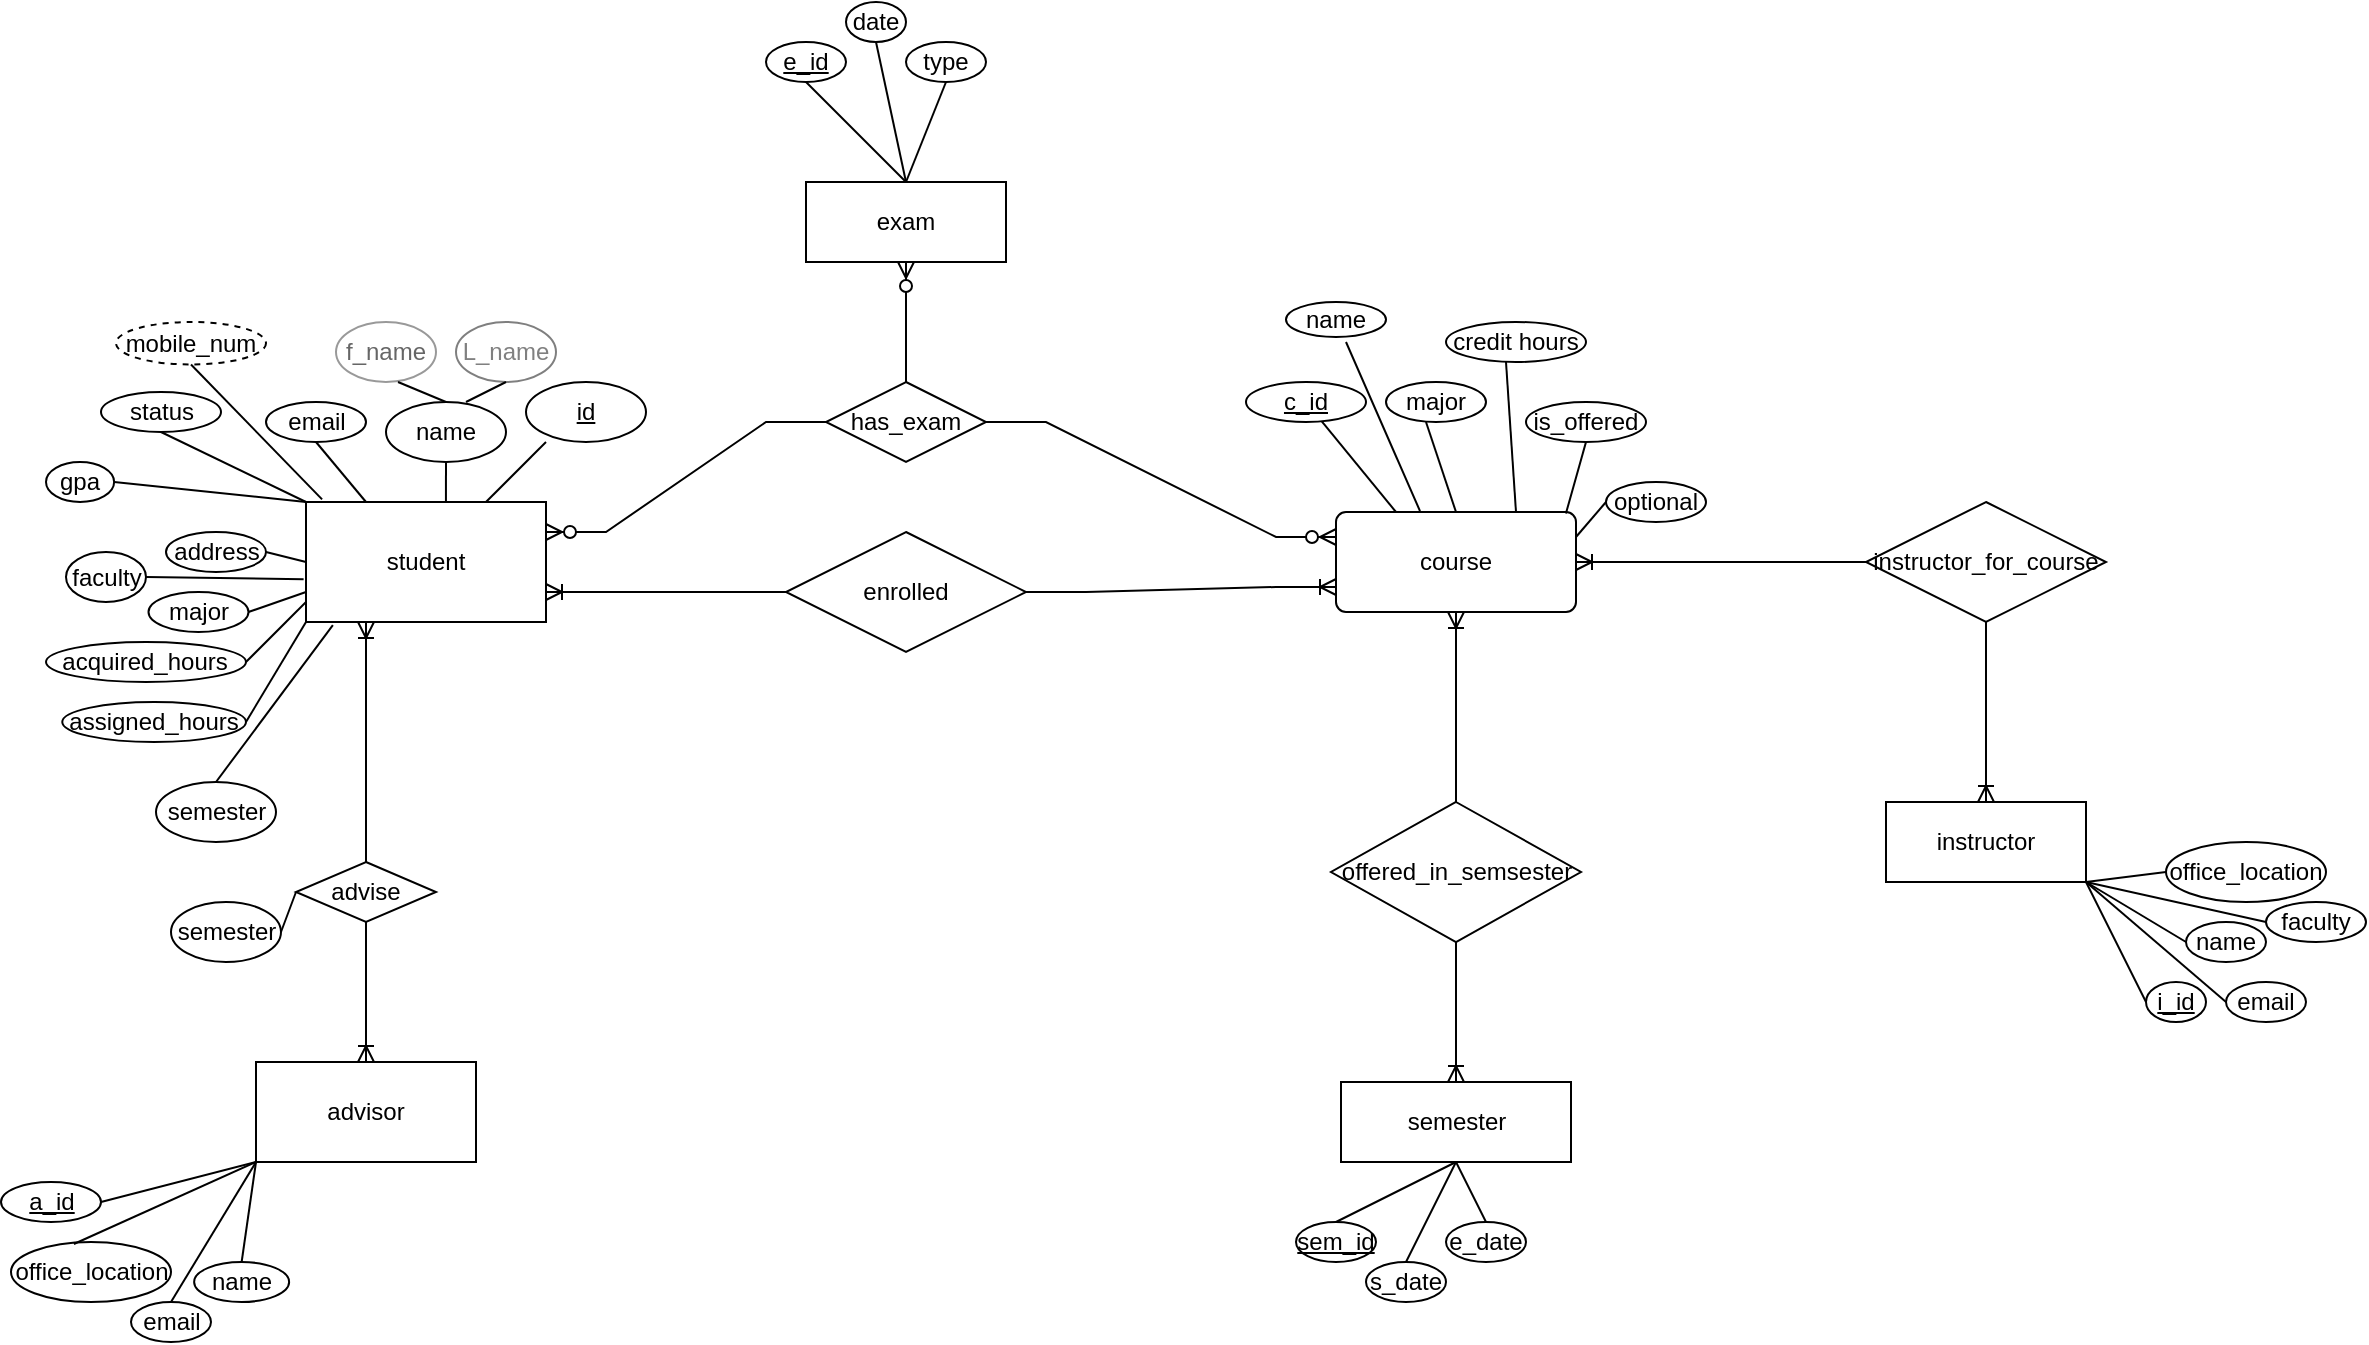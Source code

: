 <mxfile version="26.2.6">
  <diagram name="Page-1" id="XjCpb390zubgaoJemEW_">
    <mxGraphModel dx="2492" dy="1562" grid="1" gridSize="10" guides="1" tooltips="1" connect="1" arrows="1" fold="1" page="1" pageScale="1" pageWidth="1100" pageHeight="850" math="0" shadow="0">
      <root>
        <mxCell id="0" />
        <mxCell id="1" parent="0" />
        <mxCell id="NXqy39h1b81ChxN3Mg2q-48" value="" style="fontSize=12;html=1;endArrow=ERoneToMany;rounded=0;exitX=0.5;exitY=0;exitDx=0;exitDy=0;movable=1;resizable=1;rotatable=1;deletable=1;editable=1;locked=0;connectable=1;elbow=vertical;entryX=0.25;entryY=1;entryDx=0;entryDy=0;" edge="1" parent="1" source="NXqy39h1b81ChxN3Mg2q-46" target="3sptjTlRXnZytQL2yX10-6">
          <mxGeometry width="100" height="100" relative="1" as="geometry">
            <mxPoint x="-470" y="340" as="sourcePoint" />
            <mxPoint x="-570" y="170" as="targetPoint" />
          </mxGeometry>
        </mxCell>
        <mxCell id="3sptjTlRXnZytQL2yX10-6" value="" style="rounded=0;whiteSpace=wrap;html=1;" parent="1" vertex="1">
          <mxGeometry x="-720" y="120" width="120" height="60" as="geometry" />
        </mxCell>
        <mxCell id="3sptjTlRXnZytQL2yX10-8" value="student" style="text;html=1;align=center;verticalAlign=middle;whiteSpace=wrap;rounded=0;" parent="1" vertex="1">
          <mxGeometry x="-690" y="135" width="60" height="30" as="geometry" />
        </mxCell>
        <mxCell id="3sptjTlRXnZytQL2yX10-9" value="" style="ellipse;whiteSpace=wrap;html=1;" parent="1" vertex="1">
          <mxGeometry x="-610" y="60" width="60" height="30" as="geometry" />
        </mxCell>
        <mxCell id="3sptjTlRXnZytQL2yX10-16" style="edgeStyle=none;rounded=0;orthogonalLoop=1;jettySize=auto;html=1;exitX=0;exitY=1;exitDx=0;exitDy=0;" parent="1" source="3sptjTlRXnZytQL2yX10-11" target="3sptjTlRXnZytQL2yX10-11" edge="1">
          <mxGeometry relative="1" as="geometry" />
        </mxCell>
        <mxCell id="3sptjTlRXnZytQL2yX10-21" value="" style="endArrow=none;html=1;rounded=0;" parent="1" source="3sptjTlRXnZytQL2yX10-6" edge="1">
          <mxGeometry width="50" height="50" relative="1" as="geometry">
            <mxPoint x="-610" y="110" as="sourcePoint" />
            <mxPoint x="-600" y="90" as="targetPoint" />
            <Array as="points" />
          </mxGeometry>
        </mxCell>
        <mxCell id="3sptjTlRXnZytQL2yX10-22" value="" style="ellipse;whiteSpace=wrap;html=1;" parent="1" vertex="1">
          <mxGeometry x="-680" y="70" width="60" height="30" as="geometry" />
        </mxCell>
        <mxCell id="3sptjTlRXnZytQL2yX10-23" value="name" style="text;html=1;align=center;verticalAlign=middle;whiteSpace=wrap;rounded=0;" parent="1" vertex="1">
          <mxGeometry x="-675" y="75" width="50" height="20" as="geometry" />
        </mxCell>
        <mxCell id="3sptjTlRXnZytQL2yX10-24" style="edgeStyle=none;rounded=0;orthogonalLoop=1;jettySize=auto;html=1;exitX=0;exitY=1;exitDx=0;exitDy=0;" parent="1" source="3sptjTlRXnZytQL2yX10-23" target="3sptjTlRXnZytQL2yX10-23" edge="1">
          <mxGeometry relative="1" as="geometry" />
        </mxCell>
        <mxCell id="3sptjTlRXnZytQL2yX10-26" value="f_name" style="text;html=1;align=center;verticalAlign=middle;whiteSpace=wrap;rounded=0;" parent="1" vertex="1">
          <mxGeometry x="-710" y="30" width="60" height="30" as="geometry" />
        </mxCell>
        <mxCell id="3sptjTlRXnZytQL2yX10-27" value="L_name" style="text;html=1;align=center;verticalAlign=middle;whiteSpace=wrap;rounded=0;" parent="1" vertex="1">
          <mxGeometry x="-650" y="30" width="60" height="30" as="geometry" />
        </mxCell>
        <mxCell id="3sptjTlRXnZytQL2yX10-29" value="" style="ellipse;whiteSpace=wrap;html=1;opacity=50;" parent="1" vertex="1">
          <mxGeometry x="-645" y="30" width="50" height="30" as="geometry" />
        </mxCell>
        <mxCell id="3sptjTlRXnZytQL2yX10-30" value="" style="ellipse;whiteSpace=wrap;html=1;opacity=40;" parent="1" vertex="1">
          <mxGeometry x="-705" y="30" width="50" height="30" as="geometry" />
        </mxCell>
        <mxCell id="3sptjTlRXnZytQL2yX10-36" value="" style="endArrow=none;html=1;rounded=0;entryX=0.5;entryY=1;entryDx=0;entryDy=0;" parent="1" edge="1" target="3sptjTlRXnZytQL2yX10-29">
          <mxGeometry width="50" height="50" relative="1" as="geometry">
            <mxPoint x="-640" y="70" as="sourcePoint" />
            <mxPoint x="-630" y="60" as="targetPoint" />
          </mxGeometry>
        </mxCell>
        <mxCell id="3sptjTlRXnZytQL2yX10-37" value="" style="endArrow=none;html=1;rounded=0;exitX=0.5;exitY=0;exitDx=0;exitDy=0;" parent="1" source="3sptjTlRXnZytQL2yX10-22" edge="1">
          <mxGeometry width="50" height="50" relative="1" as="geometry">
            <mxPoint x="-686" y="70" as="sourcePoint" />
            <mxPoint x="-674" y="60" as="targetPoint" />
          </mxGeometry>
        </mxCell>
        <mxCell id="3sptjTlRXnZytQL2yX10-11" value="&lt;u&gt;id&lt;/u&gt;" style="text;html=1;align=center;verticalAlign=middle;whiteSpace=wrap;rounded=0;" parent="1" vertex="1">
          <mxGeometry x="-610" y="60" width="60" height="30" as="geometry" />
        </mxCell>
        <mxCell id="3sptjTlRXnZytQL2yX10-39" value="" style="endArrow=none;html=1;rounded=0;exitX=0.583;exitY=0;exitDx=0;exitDy=0;exitPerimeter=0;" parent="1" source="3sptjTlRXnZytQL2yX10-6" edge="1">
          <mxGeometry width="50" height="50" relative="1" as="geometry">
            <mxPoint x="-660" y="110" as="sourcePoint" />
            <mxPoint x="-650" y="100" as="targetPoint" />
          </mxGeometry>
        </mxCell>
        <mxCell id="3sptjTlRXnZytQL2yX10-40" value="" style="ellipse;whiteSpace=wrap;html=1;" parent="1" vertex="1">
          <mxGeometry x="-740" y="70" width="50" height="20" as="geometry" />
        </mxCell>
        <mxCell id="3sptjTlRXnZytQL2yX10-41" value="email" style="text;html=1;align=center;verticalAlign=middle;whiteSpace=wrap;rounded=0;" parent="1" vertex="1">
          <mxGeometry x="-737.5" y="72.5" width="45" height="15" as="geometry" />
        </mxCell>
        <mxCell id="3sptjTlRXnZytQL2yX10-44" value="" style="endArrow=none;html=1;rounded=0;exitX=0.25;exitY=0;exitDx=0;exitDy=0;entryX=0.5;entryY=1;entryDx=0;entryDy=0;" parent="1" source="3sptjTlRXnZytQL2yX10-6" target="3sptjTlRXnZytQL2yX10-40" edge="1">
          <mxGeometry width="50" height="50" relative="1" as="geometry">
            <mxPoint x="-740" y="130" as="sourcePoint" />
            <mxPoint x="-690" y="80" as="targetPoint" />
          </mxGeometry>
        </mxCell>
        <mxCell id="3sptjTlRXnZytQL2yX10-47" value="" style="ellipse;whiteSpace=wrap;html=1;" parent="1" vertex="1">
          <mxGeometry x="-790" y="135" width="50" height="20" as="geometry" />
        </mxCell>
        <mxCell id="3sptjTlRXnZytQL2yX10-48" value="address" style="text;html=1;align=center;verticalAlign=middle;whiteSpace=wrap;rounded=0;" parent="1" vertex="1">
          <mxGeometry x="-781.25" y="140" width="32.5" height="10" as="geometry" />
        </mxCell>
        <mxCell id="3sptjTlRXnZytQL2yX10-49" value="" style="endArrow=none;html=1;rounded=0;exitX=0;exitY=0.5;exitDx=0;exitDy=0;entryX=1;entryY=0.5;entryDx=0;entryDy=0;" parent="1" source="3sptjTlRXnZytQL2yX10-6" target="3sptjTlRXnZytQL2yX10-47" edge="1">
          <mxGeometry width="50" height="50" relative="1" as="geometry">
            <mxPoint x="-790" y="200" as="sourcePoint" />
            <mxPoint x="-740" y="150" as="targetPoint" />
          </mxGeometry>
        </mxCell>
        <mxCell id="3sptjTlRXnZytQL2yX10-50" value="" style="ellipse;whiteSpace=wrap;html=1;" parent="1" vertex="1">
          <mxGeometry x="-840" y="145" width="40" height="25" as="geometry" />
        </mxCell>
        <mxCell id="3sptjTlRXnZytQL2yX10-51" value="faculty" style="text;html=1;align=center;verticalAlign=middle;whiteSpace=wrap;rounded=0;" parent="1" vertex="1">
          <mxGeometry x="-832.5" y="150" width="25" height="15" as="geometry" />
        </mxCell>
        <mxCell id="3sptjTlRXnZytQL2yX10-52" value="" style="endArrow=none;html=1;rounded=0;entryX=-0.01;entryY=0.643;entryDx=0;entryDy=0;entryPerimeter=0;exitX=1;exitY=0.5;exitDx=0;exitDy=0;" parent="1" source="3sptjTlRXnZytQL2yX10-50" target="3sptjTlRXnZytQL2yX10-6" edge="1">
          <mxGeometry width="50" height="50" relative="1" as="geometry">
            <mxPoint x="-827.5" y="220" as="sourcePoint" />
            <mxPoint x="-777.5" y="170" as="targetPoint" />
          </mxGeometry>
        </mxCell>
        <mxCell id="3sptjTlRXnZytQL2yX10-53" value="" style="ellipse;whiteSpace=wrap;html=1;" parent="1" vertex="1">
          <mxGeometry x="-798.75" y="165" width="50" height="20" as="geometry" />
        </mxCell>
        <mxCell id="3sptjTlRXnZytQL2yX10-54" value="major" style="text;html=1;align=center;verticalAlign=middle;whiteSpace=wrap;rounded=0;" parent="1" vertex="1">
          <mxGeometry x="-785" y="170" width="22.5" height="10" as="geometry" />
        </mxCell>
        <mxCell id="3sptjTlRXnZytQL2yX10-55" value="" style="endArrow=none;html=1;rounded=0;exitX=1;exitY=0.5;exitDx=0;exitDy=0;" parent="1" source="3sptjTlRXnZytQL2yX10-53" edge="1">
          <mxGeometry width="50" height="50" relative="1" as="geometry">
            <mxPoint x="-770" y="215" as="sourcePoint" />
            <mxPoint x="-720" y="165" as="targetPoint" />
          </mxGeometry>
        </mxCell>
        <mxCell id="3sptjTlRXnZytQL2yX10-56" value="" style="ellipse;whiteSpace=wrap;html=1;" parent="1" vertex="1">
          <mxGeometry x="-850" y="190" width="100" height="20" as="geometry" />
        </mxCell>
        <mxCell id="3sptjTlRXnZytQL2yX10-57" value="acquired_hours" style="text;html=1;align=center;verticalAlign=middle;whiteSpace=wrap;rounded=0;" parent="1" vertex="1">
          <mxGeometry x="-807.5" y="197.5" width="12.5" height="5" as="geometry" />
        </mxCell>
        <mxCell id="3sptjTlRXnZytQL2yX10-58" value="" style="endArrow=none;html=1;rounded=0;" parent="1" edge="1">
          <mxGeometry width="50" height="50" relative="1" as="geometry">
            <mxPoint x="-750" y="200" as="sourcePoint" />
            <mxPoint x="-720" y="170" as="targetPoint" />
          </mxGeometry>
        </mxCell>
        <mxCell id="3sptjTlRXnZytQL2yX10-59" value="" style="ellipse;whiteSpace=wrap;html=1;" parent="1" vertex="1">
          <mxGeometry x="-841.87" y="220" width="91.87" height="20" as="geometry" />
        </mxCell>
        <mxCell id="3sptjTlRXnZytQL2yX10-60" value="assigned_hours" style="text;html=1;align=center;verticalAlign=middle;whiteSpace=wrap;rounded=0;" parent="1" vertex="1">
          <mxGeometry x="-815.93" y="215" width="40" height="30" as="geometry" />
        </mxCell>
        <mxCell id="3sptjTlRXnZytQL2yX10-62" value="" style="endArrow=none;html=1;rounded=0;entryX=0;entryY=1;entryDx=0;entryDy=0;" parent="1" target="3sptjTlRXnZytQL2yX10-6" edge="1">
          <mxGeometry width="50" height="50" relative="1" as="geometry">
            <mxPoint x="-750" y="230" as="sourcePoint" />
            <mxPoint x="-700" y="180" as="targetPoint" />
          </mxGeometry>
        </mxCell>
        <mxCell id="3sptjTlRXnZytQL2yX10-63" value="" style="ellipse;whiteSpace=wrap;html=1;" parent="1" vertex="1">
          <mxGeometry x="-795" y="260" width="60" height="30" as="geometry" />
        </mxCell>
        <mxCell id="3sptjTlRXnZytQL2yX10-64" value="semester" style="text;html=1;align=center;verticalAlign=middle;whiteSpace=wrap;rounded=0;" parent="1" vertex="1">
          <mxGeometry x="-787.5" y="267.5" width="45" height="15" as="geometry" />
        </mxCell>
        <mxCell id="3sptjTlRXnZytQL2yX10-65" value="" style="endArrow=none;html=1;rounded=0;exitX=0.5;exitY=0;exitDx=0;exitDy=0;entryX=0.112;entryY=1.026;entryDx=0;entryDy=0;entryPerimeter=0;" parent="1" source="3sptjTlRXnZytQL2yX10-63" target="3sptjTlRXnZytQL2yX10-6" edge="1">
          <mxGeometry width="50" height="50" relative="1" as="geometry">
            <mxPoint x="-720" y="230" as="sourcePoint" />
            <mxPoint x="-670" y="180" as="targetPoint" />
          </mxGeometry>
        </mxCell>
        <mxCell id="3sptjTlRXnZytQL2yX10-70" value="mobile_num" style="ellipse;whiteSpace=wrap;html=1;align=center;dashed=1;" parent="1" vertex="1">
          <mxGeometry x="-815" y="30" width="75" height="21.25" as="geometry" />
        </mxCell>
        <mxCell id="3sptjTlRXnZytQL2yX10-71" value="" style="endArrow=none;html=1;rounded=0;exitX=0.5;exitY=1;exitDx=0;exitDy=0;entryX=0.067;entryY=-0.022;entryDx=0;entryDy=0;entryPerimeter=0;" parent="1" source="3sptjTlRXnZytQL2yX10-70" target="3sptjTlRXnZytQL2yX10-6" edge="1">
          <mxGeometry width="50" height="50" relative="1" as="geometry">
            <mxPoint x="-620" y="220" as="sourcePoint" />
            <mxPoint x="-570" y="170" as="targetPoint" />
          </mxGeometry>
        </mxCell>
        <mxCell id="NXqy39h1b81ChxN3Mg2q-1" value="course" style="rounded=1;arcSize=10;whiteSpace=wrap;html=1;align=center;" vertex="1" parent="1">
          <mxGeometry x="-205" y="125" width="120" height="50" as="geometry" />
        </mxCell>
        <mxCell id="NXqy39h1b81ChxN3Mg2q-2" value="&lt;u&gt;c_id&lt;/u&gt;" style="ellipse;whiteSpace=wrap;html=1;align=center;" vertex="1" parent="1">
          <mxGeometry x="-250" y="60" width="60" height="20" as="geometry" />
        </mxCell>
        <mxCell id="NXqy39h1b81ChxN3Mg2q-4" value="" style="endArrow=none;html=1;rounded=0;exitX=0.25;exitY=0;exitDx=0;exitDy=0;" edge="1" parent="1" source="NXqy39h1b81ChxN3Mg2q-1" target="NXqy39h1b81ChxN3Mg2q-2">
          <mxGeometry width="50" height="50" relative="1" as="geometry">
            <mxPoint x="-270" y="135" as="sourcePoint" />
            <mxPoint x="-220" y="85" as="targetPoint" />
          </mxGeometry>
        </mxCell>
        <mxCell id="NXqy39h1b81ChxN3Mg2q-5" value="name" style="ellipse;whiteSpace=wrap;html=1;align=center;" vertex="1" parent="1">
          <mxGeometry x="-230" y="20" width="50" height="17.5" as="geometry" />
        </mxCell>
        <mxCell id="NXqy39h1b81ChxN3Mg2q-6" value="major" style="ellipse;whiteSpace=wrap;html=1;align=center;" vertex="1" parent="1">
          <mxGeometry x="-180" y="60" width="50" height="20" as="geometry" />
        </mxCell>
        <mxCell id="NXqy39h1b81ChxN3Mg2q-7" value="credit hours" style="ellipse;whiteSpace=wrap;html=1;align=center;" vertex="1" parent="1">
          <mxGeometry x="-150" y="30" width="70" height="20" as="geometry" />
        </mxCell>
        <mxCell id="NXqy39h1b81ChxN3Mg2q-9" value="is_offered" style="ellipse;whiteSpace=wrap;html=1;align=center;" vertex="1" parent="1">
          <mxGeometry x="-110" y="70" width="60" height="20" as="geometry" />
        </mxCell>
        <mxCell id="NXqy39h1b81ChxN3Mg2q-10" value="" style="endArrow=none;html=1;rounded=0;exitX=0.35;exitY=-0.009;exitDx=0;exitDy=0;exitPerimeter=0;" edge="1" parent="1" source="NXqy39h1b81ChxN3Mg2q-1">
          <mxGeometry width="50" height="50" relative="1" as="geometry">
            <mxPoint x="-230" y="97.5" as="sourcePoint" />
            <mxPoint x="-200" y="40" as="targetPoint" />
          </mxGeometry>
        </mxCell>
        <mxCell id="NXqy39h1b81ChxN3Mg2q-11" value="" style="endArrow=none;html=1;rounded=0;exitX=0.5;exitY=0;exitDx=0;exitDy=0;" edge="1" parent="1" source="NXqy39h1b81ChxN3Mg2q-1">
          <mxGeometry width="50" height="50" relative="1" as="geometry">
            <mxPoint x="-210" y="130" as="sourcePoint" />
            <mxPoint x="-160" y="80" as="targetPoint" />
          </mxGeometry>
        </mxCell>
        <mxCell id="NXqy39h1b81ChxN3Mg2q-12" value="" style="endArrow=none;html=1;rounded=0;exitX=0.75;exitY=0;exitDx=0;exitDy=0;" edge="1" parent="1" source="NXqy39h1b81ChxN3Mg2q-1">
          <mxGeometry width="50" height="50" relative="1" as="geometry">
            <mxPoint x="-170" y="100" as="sourcePoint" />
            <mxPoint x="-120" y="50" as="targetPoint" />
          </mxGeometry>
        </mxCell>
        <mxCell id="NXqy39h1b81ChxN3Mg2q-13" value="" style="endArrow=none;html=1;rounded=0;exitX=0.958;exitY=0.015;exitDx=0;exitDy=0;exitPerimeter=0;" edge="1" parent="1" source="NXqy39h1b81ChxN3Mg2q-1">
          <mxGeometry width="50" height="50" relative="1" as="geometry">
            <mxPoint x="-110" y="120" as="sourcePoint" />
            <mxPoint x="-80" y="90" as="targetPoint" />
          </mxGeometry>
        </mxCell>
        <mxCell id="NXqy39h1b81ChxN3Mg2q-14" value="optional" style="ellipse;whiteSpace=wrap;html=1;align=center;" vertex="1" parent="1">
          <mxGeometry x="-70" y="110" width="50" height="20" as="geometry" />
        </mxCell>
        <mxCell id="NXqy39h1b81ChxN3Mg2q-15" value="" style="endArrow=none;html=1;rounded=0;exitX=1;exitY=0.25;exitDx=0;exitDy=0;" edge="1" parent="1" source="NXqy39h1b81ChxN3Mg2q-1">
          <mxGeometry width="50" height="50" relative="1" as="geometry">
            <mxPoint x="-120" y="170" as="sourcePoint" />
            <mxPoint x="-70" y="120" as="targetPoint" />
          </mxGeometry>
        </mxCell>
        <mxCell id="NXqy39h1b81ChxN3Mg2q-16" value="enrolled" style="shape=rhombus;perimeter=rhombusPerimeter;whiteSpace=wrap;html=1;align=center;" vertex="1" parent="1">
          <mxGeometry x="-480" y="135" width="120" height="60" as="geometry" />
        </mxCell>
        <mxCell id="NXqy39h1b81ChxN3Mg2q-18" value="" style="edgeStyle=entityRelationEdgeStyle;fontSize=12;html=1;endArrow=ERoneToMany;rounded=0;exitX=0;exitY=0.5;exitDx=0;exitDy=0;entryX=1;entryY=0.75;entryDx=0;entryDy=0;" edge="1" parent="1" source="NXqy39h1b81ChxN3Mg2q-16" target="3sptjTlRXnZytQL2yX10-6">
          <mxGeometry width="100" height="100" relative="1" as="geometry">
            <mxPoint x="-420" y="210" as="sourcePoint" />
            <mxPoint x="-320" y="110" as="targetPoint" />
          </mxGeometry>
        </mxCell>
        <mxCell id="NXqy39h1b81ChxN3Mg2q-19" value="" style="edgeStyle=entityRelationEdgeStyle;fontSize=12;html=1;endArrow=ERoneToMany;rounded=0;exitX=1;exitY=0.5;exitDx=0;exitDy=0;entryX=0;entryY=0.75;entryDx=0;entryDy=0;" edge="1" parent="1" source="NXqy39h1b81ChxN3Mg2q-16" target="NXqy39h1b81ChxN3Mg2q-1">
          <mxGeometry width="100" height="100" relative="1" as="geometry">
            <mxPoint x="-420" y="210" as="sourcePoint" />
            <mxPoint x="-320" y="110" as="targetPoint" />
          </mxGeometry>
        </mxCell>
        <mxCell id="NXqy39h1b81ChxN3Mg2q-20" value="semester" style="whiteSpace=wrap;html=1;align=center;" vertex="1" parent="1">
          <mxGeometry x="-202.5" y="410" width="115" height="40" as="geometry" />
        </mxCell>
        <mxCell id="NXqy39h1b81ChxN3Mg2q-21" value="&lt;u&gt;sem_id&lt;/u&gt;" style="ellipse;whiteSpace=wrap;html=1;align=center;" vertex="1" parent="1">
          <mxGeometry x="-225" y="480" width="40" height="20" as="geometry" />
        </mxCell>
        <mxCell id="NXqy39h1b81ChxN3Mg2q-22" value="s_date" style="ellipse;whiteSpace=wrap;html=1;align=center;" vertex="1" parent="1">
          <mxGeometry x="-190" y="500" width="40" height="20" as="geometry" />
        </mxCell>
        <mxCell id="NXqy39h1b81ChxN3Mg2q-23" value="e_date" style="ellipse;whiteSpace=wrap;html=1;align=center;" vertex="1" parent="1">
          <mxGeometry x="-150" y="480" width="40" height="20" as="geometry" />
        </mxCell>
        <mxCell id="NXqy39h1b81ChxN3Mg2q-25" value="" style="endArrow=none;html=1;rounded=0;exitX=0.5;exitY=0;exitDx=0;exitDy=0;" edge="1" parent="1" source="NXqy39h1b81ChxN3Mg2q-21">
          <mxGeometry width="50" height="50" relative="1" as="geometry">
            <mxPoint x="-210" y="460" as="sourcePoint" />
            <mxPoint x="-145" y="450" as="targetPoint" />
          </mxGeometry>
        </mxCell>
        <mxCell id="NXqy39h1b81ChxN3Mg2q-26" value="" style="endArrow=none;html=1;rounded=0;entryX=0.5;entryY=1;entryDx=0;entryDy=0;exitX=0.5;exitY=0;exitDx=0;exitDy=0;" edge="1" parent="1" source="NXqy39h1b81ChxN3Mg2q-22" target="NXqy39h1b81ChxN3Mg2q-20">
          <mxGeometry width="50" height="50" relative="1" as="geometry">
            <mxPoint x="-210" y="460" as="sourcePoint" />
            <mxPoint x="-160" y="410" as="targetPoint" />
          </mxGeometry>
        </mxCell>
        <mxCell id="NXqy39h1b81ChxN3Mg2q-27" value="" style="endArrow=none;html=1;rounded=0;entryX=0.5;entryY=1;entryDx=0;entryDy=0;exitX=0.5;exitY=0;exitDx=0;exitDy=0;" edge="1" parent="1" source="NXqy39h1b81ChxN3Mg2q-23" target="NXqy39h1b81ChxN3Mg2q-20">
          <mxGeometry width="50" height="50" relative="1" as="geometry">
            <mxPoint x="-210" y="460" as="sourcePoint" />
            <mxPoint x="-160" y="410" as="targetPoint" />
          </mxGeometry>
        </mxCell>
        <mxCell id="NXqy39h1b81ChxN3Mg2q-28" value="offered_in_semsester" style="shape=rhombus;perimeter=rhombusPerimeter;whiteSpace=wrap;html=1;align=center;" vertex="1" parent="1">
          <mxGeometry x="-207.5" y="270" width="125" height="70" as="geometry" />
        </mxCell>
        <mxCell id="NXqy39h1b81ChxN3Mg2q-31" value="" style="fontSize=12;html=1;endArrow=ERoneToMany;rounded=0;entryX=0.5;entryY=1;entryDx=0;entryDy=0;exitX=0.5;exitY=0;exitDx=0;exitDy=0;" edge="1" parent="1" source="NXqy39h1b81ChxN3Mg2q-28" target="NXqy39h1b81ChxN3Mg2q-1">
          <mxGeometry width="100" height="100" relative="1" as="geometry">
            <mxPoint x="-150" y="230" as="sourcePoint" />
            <mxPoint x="-150" y="250" as="targetPoint" />
          </mxGeometry>
        </mxCell>
        <mxCell id="NXqy39h1b81ChxN3Mg2q-32" value="" style="fontSize=12;html=1;endArrow=ERoneToMany;rounded=0;entryX=0.5;entryY=0;entryDx=0;entryDy=0;exitX=0.5;exitY=1;exitDx=0;exitDy=0;" edge="1" parent="1" source="NXqy39h1b81ChxN3Mg2q-28" target="NXqy39h1b81ChxN3Mg2q-20">
          <mxGeometry width="100" height="100" relative="1" as="geometry">
            <mxPoint x="-320" y="380.0" as="sourcePoint" />
            <mxPoint x="-332.5" y="470" as="targetPoint" />
          </mxGeometry>
        </mxCell>
        <mxCell id="NXqy39h1b81ChxN3Mg2q-34" value="advisor" style="whiteSpace=wrap;html=1;align=center;" vertex="1" parent="1">
          <mxGeometry x="-745" y="400" width="110" height="50" as="geometry" />
        </mxCell>
        <mxCell id="NXqy39h1b81ChxN3Mg2q-35" value="&lt;u&gt;a_id&lt;/u&gt;" style="ellipse;whiteSpace=wrap;html=1;align=center;" vertex="1" parent="1">
          <mxGeometry x="-872.5" y="460" width="50" height="20" as="geometry" />
        </mxCell>
        <mxCell id="NXqy39h1b81ChxN3Mg2q-36" value="email" style="ellipse;whiteSpace=wrap;html=1;align=center;" vertex="1" parent="1">
          <mxGeometry x="-807.5" y="520" width="40" height="20" as="geometry" />
        </mxCell>
        <mxCell id="NXqy39h1b81ChxN3Mg2q-37" value="name" style="ellipse;whiteSpace=wrap;html=1;align=center;" vertex="1" parent="1">
          <mxGeometry x="-775.93" y="500" width="47.5" height="20" as="geometry" />
        </mxCell>
        <mxCell id="NXqy39h1b81ChxN3Mg2q-38" value="office_location" style="ellipse;whiteSpace=wrap;html=1;align=center;" vertex="1" parent="1">
          <mxGeometry x="-867.5" y="490" width="80" height="30" as="geometry" />
        </mxCell>
        <mxCell id="NXqy39h1b81ChxN3Mg2q-40" value="" style="endArrow=none;html=1;rounded=0;exitX=1;exitY=0.5;exitDx=0;exitDy=0;entryX=0;entryY=1;entryDx=0;entryDy=0;" edge="1" parent="1" source="NXqy39h1b81ChxN3Mg2q-35" target="NXqy39h1b81ChxN3Mg2q-34">
          <mxGeometry width="50" height="50" relative="1" as="geometry">
            <mxPoint x="-745" y="460" as="sourcePoint" />
            <mxPoint x="-695" y="410" as="targetPoint" />
          </mxGeometry>
        </mxCell>
        <mxCell id="NXqy39h1b81ChxN3Mg2q-41" value="" style="endArrow=none;html=1;rounded=0;entryX=0;entryY=1;entryDx=0;entryDy=0;exitX=0.393;exitY=0.033;exitDx=0;exitDy=0;exitPerimeter=0;" edge="1" parent="1" source="NXqy39h1b81ChxN3Mg2q-38" target="NXqy39h1b81ChxN3Mg2q-34">
          <mxGeometry width="50" height="50" relative="1" as="geometry">
            <mxPoint x="-750" y="490" as="sourcePoint" />
            <mxPoint x="-700" y="440" as="targetPoint" />
          </mxGeometry>
        </mxCell>
        <mxCell id="NXqy39h1b81ChxN3Mg2q-42" value="" style="endArrow=none;html=1;rounded=0;exitX=0.5;exitY=0;exitDx=0;exitDy=0;entryX=0;entryY=1;entryDx=0;entryDy=0;" edge="1" parent="1" source="NXqy39h1b81ChxN3Mg2q-36" target="NXqy39h1b81ChxN3Mg2q-34">
          <mxGeometry width="50" height="50" relative="1" as="geometry">
            <mxPoint x="-725" y="510" as="sourcePoint" />
            <mxPoint x="-700" y="450" as="targetPoint" />
          </mxGeometry>
        </mxCell>
        <mxCell id="NXqy39h1b81ChxN3Mg2q-43" value="" style="endArrow=none;html=1;rounded=0;entryX=0;entryY=1;entryDx=0;entryDy=0;exitX=0.5;exitY=0;exitDx=0;exitDy=0;" edge="1" parent="1" source="NXqy39h1b81ChxN3Mg2q-37" target="NXqy39h1b81ChxN3Mg2q-34">
          <mxGeometry width="50" height="50" relative="1" as="geometry">
            <mxPoint x="-749" y="530" as="sourcePoint" />
            <mxPoint x="-625" y="460" as="targetPoint" />
          </mxGeometry>
        </mxCell>
        <mxCell id="NXqy39h1b81ChxN3Mg2q-46" value="advise" style="shape=rhombus;perimeter=rhombusPerimeter;whiteSpace=wrap;html=1;align=center;" vertex="1" parent="1">
          <mxGeometry x="-725" y="300" width="70" height="30" as="geometry" />
        </mxCell>
        <mxCell id="NXqy39h1b81ChxN3Mg2q-49" value="" style="fontSize=12;html=1;endArrow=ERoneToMany;rounded=0;entryX=0.5;entryY=0;entryDx=0;entryDy=0;exitX=0.5;exitY=1;exitDx=0;exitDy=0;elbow=vertical;" edge="1" parent="1" source="NXqy39h1b81ChxN3Mg2q-46" target="NXqy39h1b81ChxN3Mg2q-34">
          <mxGeometry width="100" height="100" relative="1" as="geometry">
            <mxPoint x="-575" y="300" as="sourcePoint" />
            <mxPoint x="-585" y="435" as="targetPoint" />
          </mxGeometry>
        </mxCell>
        <mxCell id="NXqy39h1b81ChxN3Mg2q-51" value="status" style="ellipse;whiteSpace=wrap;html=1;align=center;" vertex="1" parent="1">
          <mxGeometry x="-822.5" y="65" width="60" height="20" as="geometry" />
        </mxCell>
        <mxCell id="NXqy39h1b81ChxN3Mg2q-52" value="" style="endArrow=none;html=1;rounded=0;entryX=0.5;entryY=1;entryDx=0;entryDy=0;exitX=0;exitY=0;exitDx=0;exitDy=0;" edge="1" parent="1" source="3sptjTlRXnZytQL2yX10-6" target="NXqy39h1b81ChxN3Mg2q-51">
          <mxGeometry width="50" height="50" relative="1" as="geometry">
            <mxPoint x="-450" y="240" as="sourcePoint" />
            <mxPoint x="-400" y="190" as="targetPoint" />
          </mxGeometry>
        </mxCell>
        <mxCell id="NXqy39h1b81ChxN3Mg2q-53" value="semester" style="ellipse;whiteSpace=wrap;html=1;align=center;" vertex="1" parent="1">
          <mxGeometry x="-787.5" y="320" width="55" height="30" as="geometry" />
        </mxCell>
        <mxCell id="NXqy39h1b81ChxN3Mg2q-54" value="" style="endArrow=none;html=1;rounded=0;exitX=1;exitY=0.5;exitDx=0;exitDy=0;entryX=0;entryY=0.5;entryDx=0;entryDy=0;" edge="1" parent="1" source="NXqy39h1b81ChxN3Mg2q-53" target="NXqy39h1b81ChxN3Mg2q-46">
          <mxGeometry width="50" height="50" relative="1" as="geometry">
            <mxPoint x="-450" y="360" as="sourcePoint" />
            <mxPoint x="-400" y="310" as="targetPoint" />
          </mxGeometry>
        </mxCell>
        <mxCell id="NXqy39h1b81ChxN3Mg2q-55" value="gpa" style="ellipse;whiteSpace=wrap;html=1;align=center;" vertex="1" parent="1">
          <mxGeometry x="-850" y="100" width="34.07" height="20" as="geometry" />
        </mxCell>
        <mxCell id="NXqy39h1b81ChxN3Mg2q-56" value="" style="endArrow=none;html=1;rounded=0;exitX=1;exitY=0.5;exitDx=0;exitDy=0;" edge="1" parent="1" source="NXqy39h1b81ChxN3Mg2q-55">
          <mxGeometry width="50" height="50" relative="1" as="geometry">
            <mxPoint x="-450" y="200" as="sourcePoint" />
            <mxPoint x="-720" y="120" as="targetPoint" />
          </mxGeometry>
        </mxCell>
        <mxCell id="NXqy39h1b81ChxN3Mg2q-60" value="instructor" style="whiteSpace=wrap;html=1;align=center;" vertex="1" parent="1">
          <mxGeometry x="70" y="270" width="100" height="40" as="geometry" />
        </mxCell>
        <mxCell id="NXqy39h1b81ChxN3Mg2q-61" value="&lt;u&gt;i_id&lt;/u&gt;" style="ellipse;whiteSpace=wrap;html=1;align=center;" vertex="1" parent="1">
          <mxGeometry x="200" y="360" width="30" height="20" as="geometry" />
        </mxCell>
        <mxCell id="NXqy39h1b81ChxN3Mg2q-62" value="email" style="ellipse;whiteSpace=wrap;html=1;align=center;" vertex="1" parent="1">
          <mxGeometry x="240" y="360" width="40" height="20" as="geometry" />
        </mxCell>
        <mxCell id="NXqy39h1b81ChxN3Mg2q-63" value="name" style="ellipse;whiteSpace=wrap;html=1;align=center;" vertex="1" parent="1">
          <mxGeometry x="220" y="330" width="40" height="20" as="geometry" />
        </mxCell>
        <mxCell id="NXqy39h1b81ChxN3Mg2q-64" value="faculty" style="ellipse;whiteSpace=wrap;html=1;align=center;" vertex="1" parent="1">
          <mxGeometry x="260" y="320" width="50" height="20" as="geometry" />
        </mxCell>
        <mxCell id="NXqy39h1b81ChxN3Mg2q-65" value="office_location" style="ellipse;whiteSpace=wrap;html=1;align=center;" vertex="1" parent="1">
          <mxGeometry x="210" y="290" width="80" height="30" as="geometry" />
        </mxCell>
        <mxCell id="NXqy39h1b81ChxN3Mg2q-66" value="" style="endArrow=none;html=1;rounded=0;entryX=0;entryY=0.5;entryDx=0;entryDy=0;exitX=1;exitY=1;exitDx=0;exitDy=0;" edge="1" parent="1" source="NXqy39h1b81ChxN3Mg2q-60" target="NXqy39h1b81ChxN3Mg2q-61">
          <mxGeometry width="50" height="50" relative="1" as="geometry">
            <mxPoint x="20" y="340" as="sourcePoint" />
            <mxPoint x="70" y="290" as="targetPoint" />
          </mxGeometry>
        </mxCell>
        <mxCell id="NXqy39h1b81ChxN3Mg2q-67" value="" style="endArrow=none;html=1;rounded=0;entryX=0;entryY=0.5;entryDx=0;entryDy=0;exitX=1;exitY=1;exitDx=0;exitDy=0;" edge="1" parent="1" source="NXqy39h1b81ChxN3Mg2q-60" target="NXqy39h1b81ChxN3Mg2q-62">
          <mxGeometry width="50" height="50" relative="1" as="geometry">
            <mxPoint x="20" y="340" as="sourcePoint" />
            <mxPoint x="70" y="290" as="targetPoint" />
          </mxGeometry>
        </mxCell>
        <mxCell id="NXqy39h1b81ChxN3Mg2q-68" value="" style="endArrow=none;html=1;rounded=0;entryX=0;entryY=0.5;entryDx=0;entryDy=0;exitX=1;exitY=1;exitDx=0;exitDy=0;" edge="1" parent="1" source="NXqy39h1b81ChxN3Mg2q-60" target="NXqy39h1b81ChxN3Mg2q-63">
          <mxGeometry width="50" height="50" relative="1" as="geometry">
            <mxPoint x="20" y="340" as="sourcePoint" />
            <mxPoint x="70" y="290" as="targetPoint" />
          </mxGeometry>
        </mxCell>
        <mxCell id="NXqy39h1b81ChxN3Mg2q-69" value="" style="endArrow=none;html=1;rounded=0;entryX=0;entryY=0.5;entryDx=0;entryDy=0;exitX=1;exitY=1;exitDx=0;exitDy=0;" edge="1" parent="1" source="NXqy39h1b81ChxN3Mg2q-60" target="NXqy39h1b81ChxN3Mg2q-64">
          <mxGeometry width="50" height="50" relative="1" as="geometry">
            <mxPoint x="20" y="340" as="sourcePoint" />
            <mxPoint x="70" y="290" as="targetPoint" />
          </mxGeometry>
        </mxCell>
        <mxCell id="NXqy39h1b81ChxN3Mg2q-70" value="" style="endArrow=none;html=1;rounded=0;entryX=0;entryY=0.5;entryDx=0;entryDy=0;exitX=1;exitY=1;exitDx=0;exitDy=0;" edge="1" parent="1" source="NXqy39h1b81ChxN3Mg2q-60" target="NXqy39h1b81ChxN3Mg2q-65">
          <mxGeometry width="50" height="50" relative="1" as="geometry">
            <mxPoint x="20" y="340" as="sourcePoint" />
            <mxPoint x="70" y="290" as="targetPoint" />
          </mxGeometry>
        </mxCell>
        <mxCell id="NXqy39h1b81ChxN3Mg2q-72" value="instructor_for_course" style="shape=rhombus;perimeter=rhombusPerimeter;whiteSpace=wrap;html=1;align=center;" vertex="1" parent="1">
          <mxGeometry x="60" y="120" width="120" height="60" as="geometry" />
        </mxCell>
        <mxCell id="NXqy39h1b81ChxN3Mg2q-74" value="" style="edgeStyle=entityRelationEdgeStyle;fontSize=12;html=1;endArrow=ERoneToMany;rounded=0;entryX=1;entryY=0.5;entryDx=0;entryDy=0;exitX=0;exitY=0.5;exitDx=0;exitDy=0;" edge="1" parent="1" source="NXqy39h1b81ChxN3Mg2q-72" target="NXqy39h1b81ChxN3Mg2q-1">
          <mxGeometry width="100" height="100" relative="1" as="geometry">
            <mxPoint x="110" y="300" as="sourcePoint" />
            <mxPoint x="210" y="200" as="targetPoint" />
          </mxGeometry>
        </mxCell>
        <mxCell id="NXqy39h1b81ChxN3Mg2q-75" value="" style="fontSize=12;html=1;endArrow=ERoneToMany;rounded=0;exitX=0.5;exitY=1;exitDx=0;exitDy=0;entryX=0.5;entryY=0;entryDx=0;entryDy=0;" edge="1" parent="1" source="NXqy39h1b81ChxN3Mg2q-72" target="NXqy39h1b81ChxN3Mg2q-60">
          <mxGeometry width="100" height="100" relative="1" as="geometry">
            <mxPoint x="110.0" y="185" as="sourcePoint" />
            <mxPoint x="200" y="205" as="targetPoint" />
          </mxGeometry>
        </mxCell>
        <mxCell id="NXqy39h1b81ChxN3Mg2q-76" value="exam" style="whiteSpace=wrap;html=1;align=center;" vertex="1" parent="1">
          <mxGeometry x="-470" y="-40" width="100" height="40" as="geometry" />
        </mxCell>
        <mxCell id="NXqy39h1b81ChxN3Mg2q-77" value="&lt;u&gt;e_id&lt;/u&gt;" style="ellipse;whiteSpace=wrap;html=1;align=center;" vertex="1" parent="1">
          <mxGeometry x="-490" y="-110" width="40" height="20" as="geometry" />
        </mxCell>
        <mxCell id="NXqy39h1b81ChxN3Mg2q-78" value="date" style="ellipse;whiteSpace=wrap;html=1;align=center;" vertex="1" parent="1">
          <mxGeometry x="-450" y="-130" width="30" height="20" as="geometry" />
        </mxCell>
        <mxCell id="NXqy39h1b81ChxN3Mg2q-79" value="type" style="ellipse;whiteSpace=wrap;html=1;align=center;" vertex="1" parent="1">
          <mxGeometry x="-420" y="-110" width="40" height="20" as="geometry" />
        </mxCell>
        <mxCell id="NXqy39h1b81ChxN3Mg2q-80" value="" style="endArrow=none;html=1;rounded=0;entryX=0.5;entryY=1;entryDx=0;entryDy=0;exitX=0.5;exitY=0;exitDx=0;exitDy=0;" edge="1" parent="1" source="NXqy39h1b81ChxN3Mg2q-76" target="NXqy39h1b81ChxN3Mg2q-77">
          <mxGeometry width="50" height="50" relative="1" as="geometry">
            <mxPoint x="-380" y="80" as="sourcePoint" />
            <mxPoint x="-330" y="30" as="targetPoint" />
          </mxGeometry>
        </mxCell>
        <mxCell id="NXqy39h1b81ChxN3Mg2q-81" value="" style="endArrow=none;html=1;rounded=0;entryX=0.5;entryY=1;entryDx=0;entryDy=0;exitX=0.5;exitY=0;exitDx=0;exitDy=0;" edge="1" parent="1" source="NXqy39h1b81ChxN3Mg2q-76" target="NXqy39h1b81ChxN3Mg2q-78">
          <mxGeometry width="50" height="50" relative="1" as="geometry">
            <mxPoint x="-380" y="80" as="sourcePoint" />
            <mxPoint x="-330" y="30" as="targetPoint" />
          </mxGeometry>
        </mxCell>
        <mxCell id="NXqy39h1b81ChxN3Mg2q-82" value="" style="endArrow=none;html=1;rounded=0;entryX=0.5;entryY=1;entryDx=0;entryDy=0;exitX=0.5;exitY=0;exitDx=0;exitDy=0;" edge="1" parent="1" source="NXqy39h1b81ChxN3Mg2q-76" target="NXqy39h1b81ChxN3Mg2q-79">
          <mxGeometry width="50" height="50" relative="1" as="geometry">
            <mxPoint x="-380" y="80" as="sourcePoint" />
            <mxPoint x="-330" y="30" as="targetPoint" />
          </mxGeometry>
        </mxCell>
        <mxCell id="NXqy39h1b81ChxN3Mg2q-84" value="has_exam" style="shape=rhombus;perimeter=rhombusPerimeter;whiteSpace=wrap;html=1;align=center;" vertex="1" parent="1">
          <mxGeometry x="-460" y="60" width="80" height="40" as="geometry" />
        </mxCell>
        <mxCell id="NXqy39h1b81ChxN3Mg2q-85" value="" style="edgeStyle=entityRelationEdgeStyle;fontSize=12;html=1;endArrow=ERzeroToMany;endFill=1;rounded=0;exitX=0;exitY=0.5;exitDx=0;exitDy=0;entryX=1;entryY=0.25;entryDx=0;entryDy=0;" edge="1" parent="1" source="NXqy39h1b81ChxN3Mg2q-84" target="3sptjTlRXnZytQL2yX10-6">
          <mxGeometry width="100" height="100" relative="1" as="geometry">
            <mxPoint x="-460" y="150" as="sourcePoint" />
            <mxPoint x="-360" y="50" as="targetPoint" />
          </mxGeometry>
        </mxCell>
        <mxCell id="NXqy39h1b81ChxN3Mg2q-86" value="" style="fontSize=12;html=1;endArrow=ERzeroToMany;endFill=1;rounded=0;entryX=0.5;entryY=1;entryDx=0;entryDy=0;exitX=0.5;exitY=0;exitDx=0;exitDy=0;" edge="1" parent="1" source="NXqy39h1b81ChxN3Mg2q-84" target="NXqy39h1b81ChxN3Mg2q-76">
          <mxGeometry width="100" height="100" relative="1" as="geometry">
            <mxPoint x="-460" y="150" as="sourcePoint" />
            <mxPoint x="-360" y="50" as="targetPoint" />
          </mxGeometry>
        </mxCell>
        <mxCell id="NXqy39h1b81ChxN3Mg2q-87" value="" style="edgeStyle=entityRelationEdgeStyle;fontSize=12;html=1;endArrow=ERzeroToMany;endFill=1;rounded=0;exitX=1;exitY=0.5;exitDx=0;exitDy=0;entryX=0;entryY=0.25;entryDx=0;entryDy=0;" edge="1" parent="1" source="NXqy39h1b81ChxN3Mg2q-84" target="NXqy39h1b81ChxN3Mg2q-1">
          <mxGeometry width="100" height="100" relative="1" as="geometry">
            <mxPoint x="-460" y="140" as="sourcePoint" />
            <mxPoint x="-360" y="40" as="targetPoint" />
          </mxGeometry>
        </mxCell>
      </root>
    </mxGraphModel>
  </diagram>
</mxfile>
